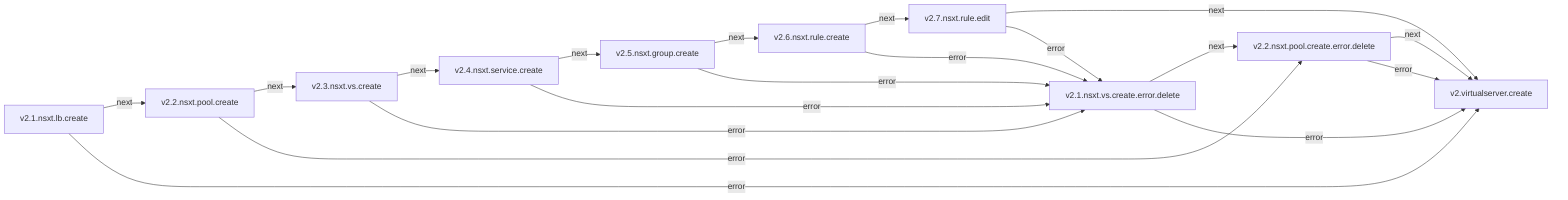 graph LR
  v2.1.nsxt.lb.create -->|next| v2.2.nsxt.pool.create
  v2.1.nsxt.lb.create -->|error| v2.virtualserver.create
  v2.2.nsxt.pool.create -->|next| v2.3.nsxt.vs.create
  v2.2.nsxt.pool.create -->|error| v2.2.nsxt.pool.create.error.delete
  v2.3.nsxt.vs.create -->|next| v2.4.nsxt.service.create
  v2.3.nsxt.vs.create -->|error| v2.1.nsxt.vs.create.error.delete
  v2.4.nsxt.service.create -->|next| v2.5.nsxt.group.create
  v2.4.nsxt.service.create -->|error| v2.1.nsxt.vs.create.error.delete
  v2.5.nsxt.group.create -->|next| v2.6.nsxt.rule.create
  v2.5.nsxt.group.create -->|error| v2.1.nsxt.vs.create.error.delete
  v2.6.nsxt.rule.create -->|next| v2.7.nsxt.rule.edit
  v2.6.nsxt.rule.create -->|error| v2.1.nsxt.vs.create.error.delete
  v2.7.nsxt.rule.edit -->|next| v2.virtualserver.create
  v2.7.nsxt.rule.edit -->|error| v2.1.nsxt.vs.create.error.delete
  v2.1.nsxt.vs.create.error.delete -->|next| v2.2.nsxt.pool.create.error.delete
  v2.1.nsxt.vs.create.error.delete -->|error| v2.virtualserver.create
  v2.2.nsxt.pool.create.error.delete -->|next| v2.virtualserver.create
  v2.2.nsxt.pool.create.error.delete -->|error| v2.virtualserver.create